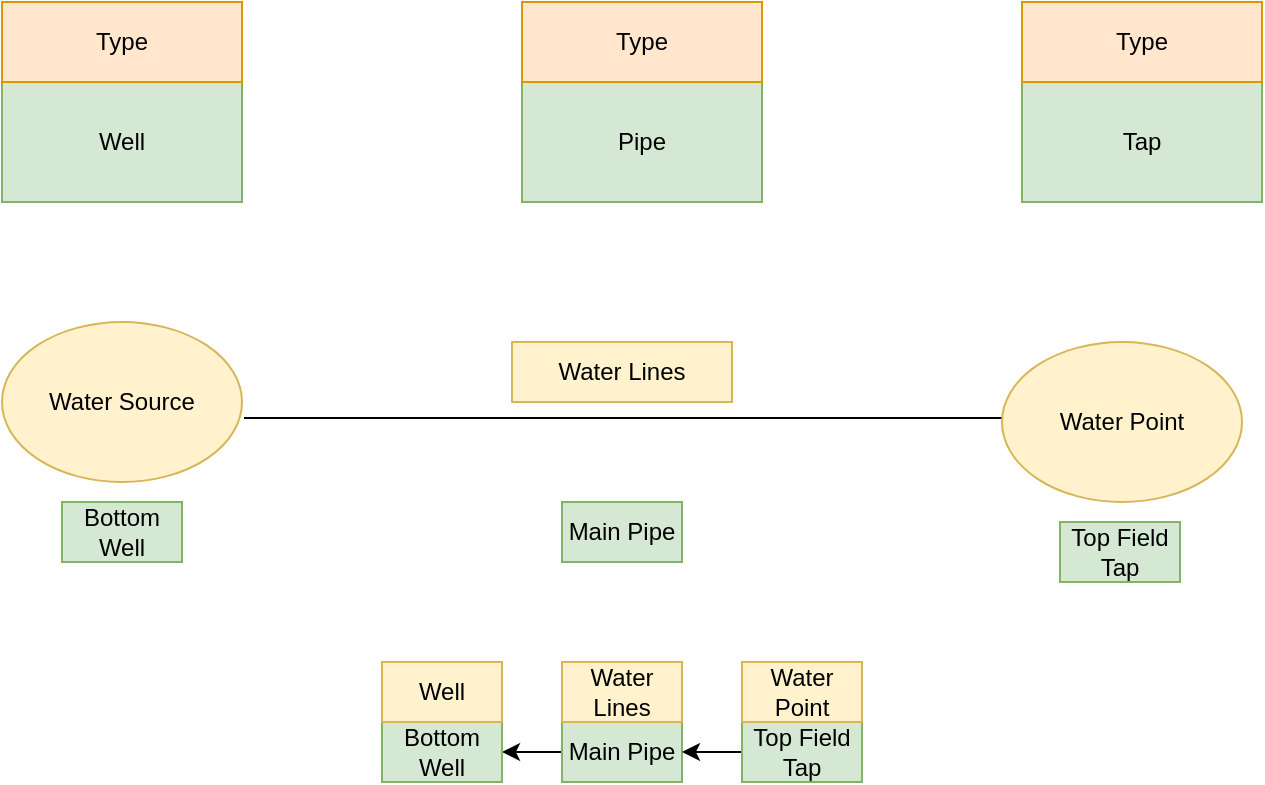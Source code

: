 <mxfile version="20.8.23" type="device"><diagram id="R2lEEEUBdFMjLlhIrx00" name="Page-1"><mxGraphModel dx="631" dy="477" grid="1" gridSize="10" guides="1" tooltips="1" connect="1" arrows="1" fold="1" page="1" pageScale="1" pageWidth="850" pageHeight="1100" math="0" shadow="0" extFonts="Permanent Marker^https://fonts.googleapis.com/css?family=Permanent+Marker"><root><mxCell id="0"/><mxCell id="1" parent="0"/><mxCell id="mVPEVWoxclucbMA5Zdha-1" value="Water Source" style="ellipse;whiteSpace=wrap;html=1;fillColor=#fff2cc;strokeColor=#d6b656;" vertex="1" parent="1"><mxGeometry x="360" y="910" width="120" height="80" as="geometry"/></mxCell><mxCell id="mVPEVWoxclucbMA5Zdha-2" value="Bottom Well" style="text;html=1;strokeColor=#82b366;fillColor=#d5e8d4;align=center;verticalAlign=middle;whiteSpace=wrap;rounded=0;" vertex="1" parent="1"><mxGeometry x="390" y="1000" width="60" height="30" as="geometry"/></mxCell><mxCell id="mVPEVWoxclucbMA5Zdha-3" value="" style="endArrow=none;html=1;rounded=0;exitX=1.008;exitY=0.6;exitDx=0;exitDy=0;exitPerimeter=0;" edge="1" parent="1" source="mVPEVWoxclucbMA5Zdha-1"><mxGeometry width="50" height="50" relative="1" as="geometry"><mxPoint x="600" y="1110" as="sourcePoint"/><mxPoint x="860" y="958" as="targetPoint"/></mxGeometry></mxCell><mxCell id="mVPEVWoxclucbMA5Zdha-4" value="Water Point" style="ellipse;whiteSpace=wrap;html=1;fillColor=#fff2cc;strokeColor=#d6b656;" vertex="1" parent="1"><mxGeometry x="860" y="920" width="120" height="80" as="geometry"/></mxCell><mxCell id="mVPEVWoxclucbMA5Zdha-5" value="Top Field Tap" style="text;html=1;strokeColor=#82b366;fillColor=#d5e8d4;align=center;verticalAlign=middle;whiteSpace=wrap;rounded=0;" vertex="1" parent="1"><mxGeometry x="889" y="1010" width="60" height="30" as="geometry"/></mxCell><mxCell id="mVPEVWoxclucbMA5Zdha-6" value="Well" style="rounded=0;whiteSpace=wrap;html=1;fillColor=#d5e8d4;strokeColor=#82b366;" vertex="1" parent="1"><mxGeometry x="360" y="790" width="120" height="60" as="geometry"/></mxCell><mxCell id="mVPEVWoxclucbMA5Zdha-7" value="Tap" style="rounded=0;whiteSpace=wrap;html=1;fillColor=#d5e8d4;strokeColor=#82b366;" vertex="1" parent="1"><mxGeometry x="870" y="790" width="120" height="60" as="geometry"/></mxCell><mxCell id="mVPEVWoxclucbMA5Zdha-8" value="Pipe" style="rounded=0;whiteSpace=wrap;html=1;fillColor=#d5e8d4;strokeColor=#82b366;" vertex="1" parent="1"><mxGeometry x="620" y="790" width="120" height="60" as="geometry"/></mxCell><mxCell id="mVPEVWoxclucbMA5Zdha-9" value="Main Pipe" style="text;html=1;strokeColor=#82b366;fillColor=#d5e8d4;align=center;verticalAlign=middle;whiteSpace=wrap;rounded=0;" vertex="1" parent="1"><mxGeometry x="640" y="1000" width="60" height="30" as="geometry"/></mxCell><mxCell id="mVPEVWoxclucbMA5Zdha-10" value="Type" style="rounded=0;whiteSpace=wrap;html=1;fillColor=#ffe6cc;strokeColor=#d79b00;" vertex="1" parent="1"><mxGeometry x="360" y="750" width="120" height="40" as="geometry"/></mxCell><mxCell id="mVPEVWoxclucbMA5Zdha-11" value="Type" style="rounded=0;whiteSpace=wrap;html=1;fillColor=#ffe6cc;strokeColor=#d79b00;" vertex="1" parent="1"><mxGeometry x="620" y="750" width="120" height="40" as="geometry"/></mxCell><mxCell id="mVPEVWoxclucbMA5Zdha-12" value="Type" style="rounded=0;whiteSpace=wrap;html=1;fillColor=#ffe6cc;strokeColor=#d79b00;" vertex="1" parent="1"><mxGeometry x="870" y="750" width="120" height="40" as="geometry"/></mxCell><mxCell id="mVPEVWoxclucbMA5Zdha-13" value="Water Lines" style="text;html=1;strokeColor=#d6b656;fillColor=#fff2cc;align=center;verticalAlign=middle;whiteSpace=wrap;rounded=0;" vertex="1" parent="1"><mxGeometry x="615" y="920" width="110" height="30" as="geometry"/></mxCell><mxCell id="mVPEVWoxclucbMA5Zdha-14" style="edgeStyle=orthogonalEdgeStyle;rounded=0;orthogonalLoop=1;jettySize=auto;html=1;" edge="1" parent="1" source="mVPEVWoxclucbMA5Zdha-15" target="mVPEVWoxclucbMA5Zdha-16"><mxGeometry relative="1" as="geometry"/></mxCell><mxCell id="mVPEVWoxclucbMA5Zdha-15" value="Main Pipe" style="text;html=1;strokeColor=#82b366;fillColor=#d5e8d4;align=center;verticalAlign=middle;whiteSpace=wrap;rounded=0;" vertex="1" parent="1"><mxGeometry x="640" y="1110" width="60" height="30" as="geometry"/></mxCell><mxCell id="mVPEVWoxclucbMA5Zdha-16" value="Bottom Well" style="text;html=1;strokeColor=#82b366;fillColor=#d5e8d4;align=center;verticalAlign=middle;whiteSpace=wrap;rounded=0;" vertex="1" parent="1"><mxGeometry x="550" y="1110" width="60" height="30" as="geometry"/></mxCell><mxCell id="mVPEVWoxclucbMA5Zdha-17" value="Well" style="rounded=0;whiteSpace=wrap;html=1;fillColor=#fff2cc;strokeColor=#d6b656;" vertex="1" parent="1"><mxGeometry x="550" y="1080" width="60" height="30" as="geometry"/></mxCell><mxCell id="mVPEVWoxclucbMA5Zdha-18" value="Water Lines" style="text;html=1;strokeColor=#d6b656;fillColor=#fff2cc;align=center;verticalAlign=middle;whiteSpace=wrap;rounded=0;" vertex="1" parent="1"><mxGeometry x="640" y="1080" width="60" height="30" as="geometry"/></mxCell><mxCell id="mVPEVWoxclucbMA5Zdha-19" style="edgeStyle=orthogonalEdgeStyle;rounded=0;orthogonalLoop=1;jettySize=auto;html=1;entryX=1;entryY=0.5;entryDx=0;entryDy=0;" edge="1" parent="1" source="mVPEVWoxclucbMA5Zdha-20" target="mVPEVWoxclucbMA5Zdha-15"><mxGeometry relative="1" as="geometry"/></mxCell><mxCell id="mVPEVWoxclucbMA5Zdha-20" value="Top Field Tap" style="text;html=1;strokeColor=#82b366;fillColor=#d5e8d4;align=center;verticalAlign=middle;whiteSpace=wrap;rounded=0;" vertex="1" parent="1"><mxGeometry x="730" y="1110" width="60" height="30" as="geometry"/></mxCell><mxCell id="mVPEVWoxclucbMA5Zdha-21" value="Water Point" style="text;html=1;strokeColor=#d6b656;fillColor=#fff2cc;align=center;verticalAlign=middle;whiteSpace=wrap;rounded=0;" vertex="1" parent="1"><mxGeometry x="730" y="1080" width="60" height="30" as="geometry"/></mxCell></root></mxGraphModel></diagram></mxfile>